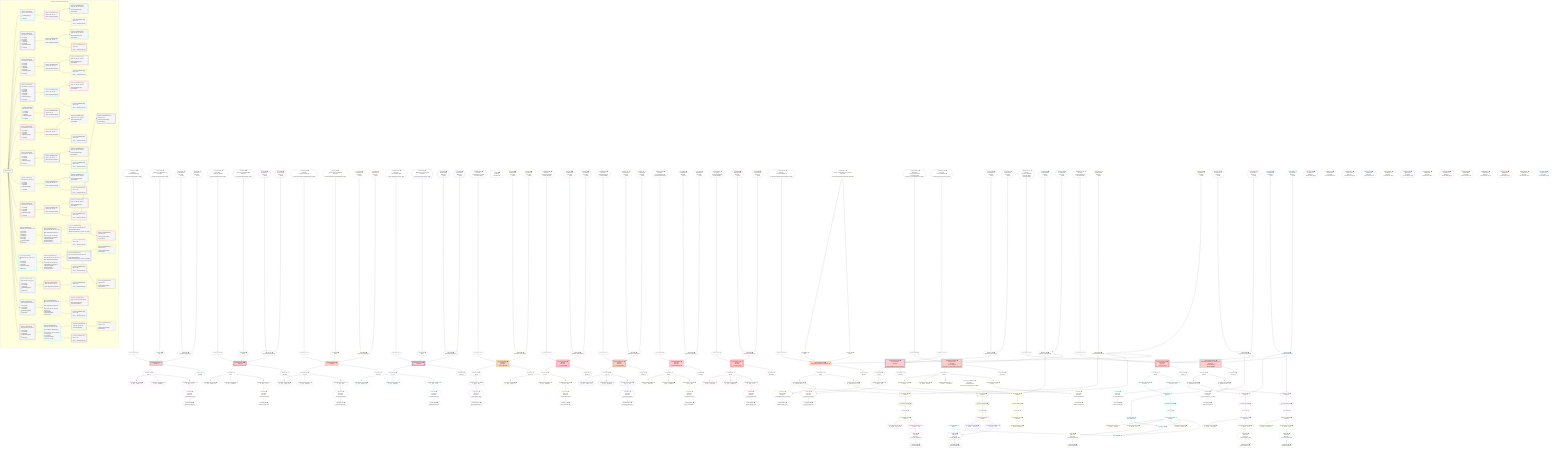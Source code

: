 %%{init: {'themeVariables': { 'fontSize': '12px'}}}%%
graph TD
    classDef path fill:#eee,stroke:#000,color:#000
    classDef plan fill:#fff,stroke-width:1px,color:#000
    classDef itemplan fill:#fff,stroke-width:2px,color:#000
    classDef unbatchedplan fill:#dff,stroke-width:1px,color:#000
    classDef sideeffectplan fill:#fcc,stroke-width:2px,color:#000
    classDef bucket fill:#f6f6f6,color:#000,stroke-width:2px,text-align:left

    subgraph "Buckets for mutations/v4/mutation-delete"
    Bucket0("Bucket 0 (root)"):::bucket
    Bucket1("Bucket 1 (mutationField)<br />Deps: 15, 11, 16, 152, 270, 4<br /><br />1: PgDeleteSingle[12]<br />2: <br />ᐳ: Object[17]"):::bucket
    Bucket2("Bucket 2 (mutationField)<br />Deps: 382, 28, 2, 152, 270, 4<br /><br />1: Access[25]<br />2: Access[26]<br />3: Object[27]<br />4: Lambda[22]<br />5: Access[23]<br />6: PgDeleteSingle[24]<br />7: <br />ᐳ: Object[29]"):::bucket
    Bucket3("Bucket 3 (mutationField)<br />Deps: 383, 39, 2, 152, 270, 4<br /><br />1: Access[36]<br />2: Access[37]<br />3: Object[38]<br />4: Lambda[33]<br />5: Access[34]<br />6: PgDeleteSingle[35]<br />7: <br />ᐳ: Object[40]"):::bucket
    Bucket4("Bucket 4 (mutationField)<br />Deps: 385, 51, 2, 152, 270, 4<br /><br />1: Access[48]<br />2: Access[49]<br />3: Object[50]<br />4: Lambda[45]<br />5: Access[46]<br />6: PgDeleteSingle[47]<br />7: <br />ᐳ: Object[52]"):::bucket
    Bucket5("Bucket 5 (mutationField)<br />Deps: 387, 60, 2, 169<br /><br />1: Access[57]<br />2: Access[58]<br />3: Object[59]<br />4: PgDeleteSingle[56]<br />5: <br />ᐳ: Object[61]"):::bucket
    Bucket6("Bucket 6 (mutationField)<br />Deps: 388, 68, 2, 152, 270, 4<br /><br />1: Access[65]<br />2: Access[66]<br />3: Object[67]<br />4: PgDeleteSingle[64]<br />5: <br />ᐳ: Object[69]"):::bucket
    Bucket7("Bucket 7 (mutationField)<br />Deps: 389, 76, 2, 152, 270, 4<br /><br />1: Access[73]<br />2: Access[74]<br />3: Object[75]<br />4: PgDeleteSingle[72]<br />5: <br />ᐳ: Object[77]"):::bucket
    Bucket8("Bucket 8 (mutationField)<br />Deps: 390, 84, 2, 152, 270, 4<br /><br />1: Access[81]<br />2: Access[82]<br />3: Object[83]<br />4: PgDeleteSingle[80]<br />5: <br />ᐳ: Object[85]"):::bucket
    Bucket9("Bucket 9 (mutationField)<br />Deps: 387, 91, 2, 152, 270, 4<br /><br />1: Access[88]<br />2: Access[89]<br />3: Object[90]<br />4: PgDeleteSingle[87]<br />5: <br />ᐳ: Object[92]"):::bucket
    Bucket10("Bucket 10 (mutationField)<br />Deps: 391, 103, 2, 190, 270, 4, 201<br /><br />1: Access[100]<br />2: Access[101]<br />3: Object[102]<br />4: Lambda[96]<br />5: Access[97]<br />6: Access[98]<br />7: PgDeleteSingle[99]<br />8: <br />ᐳ: Object[104]"):::bucket
    Bucket11("Bucket 11 (mutationField)<br />Deps: 392, 393, 112, 2, 190, 270, 4, 201<br /><br />1: Access[109]<br />2: Access[110]<br />3: Object[111]<br />4: PgDeleteSingle[108]<br />5: <br />ᐳ: Object[113]"):::bucket
    Bucket12("Bucket 12 (mutationField)<br />Deps: 394, 120, 2, 201, 270, 4<br /><br />1: Access[117]<br />2: Access[118]<br />3: Object[119]<br />4: PgDeleteSingle[116]<br />5: <br />ᐳ: Object[121]"):::bucket
    Bucket13("Bucket 13 (mutationField)<br />Deps: 395, 128, 2, 201, 270, 4<br /><br />1: Access[125]<br />2: Access[126]<br />3: Object[127]<br />4: PgDeleteSingle[124]<br />5: <br />ᐳ: Object[129]"):::bucket
    Bucket14("Bucket 14 (mutationField)<br />Deps: 396, 136, 2, 201, 270, 4<br /><br />1: Access[133]<br />2: Access[134]<br />3: Object[135]<br />4: PgDeleteSingle[132]<br />5: <br />ᐳ: Object[137]"):::bucket
    Bucket15("Bucket 15 (nullableBoundary)<br />Deps: 12, 152, 270, 17, 4<br /><br />ROOT Object{1}ᐸ{result}ᐳ[17]"):::bucket
    Bucket16("Bucket 16 (nullableBoundary)<br />Deps: 24, 152, 270, 29, 4<br /><br />ROOT Object{2}ᐸ{result}ᐳ[29]"):::bucket
    Bucket17("Bucket 17 (nullableBoundary)<br />Deps: 35, 152, 270, 40, 4<br /><br />ROOT Object{3}ᐸ{result}ᐳ[40]"):::bucket
    Bucket18("Bucket 18 (nullableBoundary)<br />Deps: 47, 152, 270, 52, 4<br /><br />ROOT Object{4}ᐸ{result}ᐳ[52]"):::bucket
    Bucket19("Bucket 19 (nullableBoundary)<br />Deps: 56, 169, 61<br /><br />ROOT Object{5}ᐸ{result}ᐳ[61]"):::bucket
    Bucket20("Bucket 20 (nullableBoundary)<br />Deps: 64, 152, 270, 69, 4<br /><br />ROOT Object{6}ᐸ{result}ᐳ[69]"):::bucket
    Bucket21("Bucket 21 (nullableBoundary)<br />Deps: 72, 152, 270, 77, 4<br /><br />ROOT Object{7}ᐸ{result}ᐳ[77]"):::bucket
    Bucket22("Bucket 22 (nullableBoundary)<br />Deps: 80, 152, 270, 85, 4<br /><br />ROOT Object{8}ᐸ{result}ᐳ[85]"):::bucket
    Bucket23("Bucket 23 (nullableBoundary)<br />Deps: 87, 152, 270, 92, 4<br /><br />ROOT Object{9}ᐸ{result}ᐳ[92]"):::bucket
    Bucket24("Bucket 24 (nullableBoundary)<br />Deps: 99, 190, 270, 102, 104, 4, 201<br /><br />ROOT Object{10}ᐸ{result}ᐳ[104]<br />1: <br />ᐳ: 192, 284, 191, 193, 194, 195<br />2: PgSelect[319], PgSelect[336]<br />3: PgSelectRows[324], PgSelectRows[339]<br />ᐳ: 323, 325, 338, 340"):::bucket
    Bucket25("Bucket 25 (nullableBoundary)<br />Deps: 108, 190, 270, 111, 113, 4, 201<br /><br />ROOT Object{11}ᐸ{result}ᐳ[113]<br />1: <br />ᐳ: 197, 285, 196, 198, 199, 200<br />2: PgSelect[327], PgSelect[342]<br />3: PgSelectRows[332], PgSelectRows[345]<br />ᐳ: 331, 333, 344, 346"):::bucket
    Bucket26("Bucket 26 (nullableBoundary)<br />Deps: 116, 201, 270, 121, 4<br /><br />ROOT Object{12}ᐸ{result}ᐳ[121]"):::bucket
    Bucket27("Bucket 27 (nullableBoundary)<br />Deps: 124, 201, 270, 127, 395, 129, 4<br /><br />ROOT Object{13}ᐸ{result}ᐳ[129]<br />1: <br />ᐳ: 207, 286, 356, 206, 208, 209, 309, 334, 347<br />2: PgSelect[348]<br />3: PgSelectRows[353]<br />ᐳ: 352, 354, 357"):::bucket
    Bucket28("Bucket 28 (nullableBoundary)<br />Deps: 132, 201, 135, 270, 137, 4<br /><br />ROOT Object{14}ᐸ{result}ᐳ[137]<br />1: <br />ᐳ: 211, 221, 287, 210, 212, 213, 215<br />2: PgSelect[216]<br />ᐳ: Access[226]<br />3: PgSelectRows[223]<br />ᐳ: 222, 224, 227, 225"):::bucket
    Bucket29("Bucket 29 (nullableBoundary)<br />Deps: 12, 156, 153, 299, 310<br /><br />ROOT PgDeleteSingle{1}ᐸpost(id)ᐳ[12]"):::bucket
    Bucket30("Bucket 30 (nullableBoundary)<br />Deps: 24, 160, 157, 300, 311<br /><br />ROOT PgDeleteSingle{2}ᐸpost(id)ᐳ[24]"):::bucket
    Bucket31("Bucket 31 (nullableBoundary)<br />Deps: 35, 164, 161, 301, 312<br /><br />ROOT PgDeleteSingle{3}ᐸpost(id)ᐳ[35]"):::bucket
    Bucket32("Bucket 32 (nullableBoundary)<br />Deps: 47, 168, 165, 302, 313<br /><br />ROOT PgDeleteSingle{4}ᐸpost(id)ᐳ[47]"):::bucket
    Bucket33("Bucket 33 (nullableBoundary)<br />Deps: 64, 177, 174, 303, 314<br /><br />ROOT PgDeleteSingle{6}ᐸpost(id)ᐳ[64]"):::bucket
    Bucket34("Bucket 34 (nullableBoundary)<br />Deps: 72, 181, 178, 304, 315<br /><br />ROOT PgDeleteSingle{7}ᐸpost(id)ᐳ[72]"):::bucket
    Bucket35("Bucket 35 (nullableBoundary)<br />Deps: 80, 185, 182, 305, 316<br /><br />ROOT PgDeleteSingle{8}ᐸpost(id)ᐳ[80]"):::bucket
    Bucket36("Bucket 36 (nullableBoundary)<br />Deps: 87, 189, 186, 306, 317<br /><br />ROOT PgDeleteSingle{9}ᐸpost(id)ᐳ[87]"):::bucket
    Bucket37("Bucket 37 (nullableBoundary)<br />Deps: 99, 325, 201, 340, 195, 191, 193<br /><br />ROOT PgDeleteSingle{10}ᐸcompound_key(person_id_1,person_id_2)ᐳ[99]"):::bucket
    Bucket38("Bucket 38 (nullableBoundary)<br />Deps: 108, 333, 201, 346, 200, 196, 198<br /><br />ROOT PgDeleteSingle{11}ᐸcompound_key(person_id_1,person_id_2)ᐳ[108]"):::bucket
    Bucket39("Bucket 39 (nullableBoundary)<br />Deps: 4, 271<br /><br />ROOT __ValueᐸrootValueᐳ[4]"):::bucket
    Bucket40("Bucket 40 (nullableBoundary)<br />Deps: 124, 209, 206, 309, 334, 357<br /><br />ROOT PgDeleteSingle{13}ᐸperson(email)ᐳ[124]"):::bucket
    Bucket41("Bucket 41 (nullableBoundary)<br />Deps: 225, 224, 201, 227<br /><br />ROOT Edge{28}[225]"):::bucket
    Bucket42("Bucket 42 (nullableBoundary)<br />Deps: 4, 276<br /><br />ROOT __ValueᐸrootValueᐳ[4]"):::bucket
    Bucket43("Bucket 43 (nullableBoundary)<br />Deps: 4, 277<br /><br />ROOT __ValueᐸrootValueᐳ[4]"):::bucket
    Bucket44("Bucket 44 (nullableBoundary)<br />Deps: 4, 278<br /><br />ROOT __ValueᐸrootValueᐳ[4]"):::bucket
    Bucket45("Bucket 45 (nullableBoundary)<br />Deps: 4, 279<br /><br />ROOT __ValueᐸrootValueᐳ[4]"):::bucket
    Bucket46("Bucket 46 (nullableBoundary)<br />Deps: 4, 280<br /><br />ROOT __ValueᐸrootValueᐳ[4]"):::bucket
    Bucket47("Bucket 47 (nullableBoundary)<br />Deps: 4, 281<br /><br />ROOT __ValueᐸrootValueᐳ[4]"):::bucket
    Bucket48("Bucket 48 (nullableBoundary)<br />Deps: 4, 282<br /><br />ROOT __ValueᐸrootValueᐳ[4]"):::bucket
    Bucket49("Bucket 49 (nullableBoundary)<br />Deps: 4, 283<br /><br />ROOT __ValueᐸrootValueᐳ[4]"):::bucket
    Bucket50("Bucket 50 (nullableBoundary)<br />Deps: 4, 284<br /><br />ROOT __ValueᐸrootValueᐳ[4]"):::bucket
    Bucket51("Bucket 51 (nullableBoundary)<br />Deps: 4, 285<br /><br />ROOT __ValueᐸrootValueᐳ[4]"):::bucket
    Bucket52("Bucket 52 (nullableBoundary)<br />Deps: 4, 286<br /><br />ROOT __ValueᐸrootValueᐳ[4]"):::bucket
    Bucket53("Bucket 53 (nullableBoundary)<br />Deps: 4, 287<br /><br />ROOT __ValueᐸrootValueᐳ[4]"):::bucket
    Bucket54("Bucket 54 (nullableBoundary)<br />Deps: 224, 201<br /><br />ROOT PgSelectSingle{28}ᐸpersonᐳ[224]"):::bucket
    Bucket55("Bucket 55 (nullableBoundary)<br />Deps: 325, 201<br /><br />ROOT PgSelectSingle{24}ᐸpersonᐳ[325]"):::bucket
    Bucket56("Bucket 56 (nullableBoundary)<br />Deps: 333, 201<br /><br />ROOT PgSelectSingle{25}ᐸpersonᐳ[333]"):::bucket
    Bucket57("Bucket 57 (nullableBoundary)<br />Deps: 340, 201<br /><br />ROOT PgSelectSingle{24}ᐸpersonᐳ[340]"):::bucket
    Bucket58("Bucket 58 (nullableBoundary)<br />Deps: 346, 201<br /><br />ROOT PgSelectSingle{25}ᐸpersonᐳ[346]"):::bucket
    end
    Bucket0 --> Bucket1 & Bucket2 & Bucket3 & Bucket4 & Bucket5 & Bucket6 & Bucket7 & Bucket8 & Bucket9 & Bucket10 & Bucket11 & Bucket12 & Bucket13 & Bucket14
    Bucket1 --> Bucket15
    Bucket2 --> Bucket16
    Bucket3 --> Bucket17
    Bucket4 --> Bucket18
    Bucket5 --> Bucket19
    Bucket6 --> Bucket20
    Bucket7 --> Bucket21
    Bucket8 --> Bucket22
    Bucket9 --> Bucket23
    Bucket10 --> Bucket24
    Bucket11 --> Bucket25
    Bucket12 --> Bucket26
    Bucket13 --> Bucket27
    Bucket14 --> Bucket28
    Bucket15 --> Bucket29 & Bucket42
    Bucket16 --> Bucket30 & Bucket43
    Bucket17 --> Bucket31 & Bucket44
    Bucket18 --> Bucket32 & Bucket45
    Bucket20 --> Bucket33 & Bucket46
    Bucket21 --> Bucket34 & Bucket47
    Bucket22 --> Bucket35 & Bucket48
    Bucket23 --> Bucket36 & Bucket49
    Bucket24 --> Bucket37 & Bucket50
    Bucket25 --> Bucket38 & Bucket51
    Bucket26 --> Bucket39
    Bucket27 --> Bucket40 & Bucket52
    Bucket28 --> Bucket41 & Bucket53
    Bucket37 --> Bucket55 & Bucket57
    Bucket38 --> Bucket56 & Bucket58
    Bucket41 --> Bucket54

    %% plan dependencies
    __InputObject105{{"__InputObject[105∈0] ➊<br />More deps:<br />- Constantᐸundefinedᐳ[7]<br />- Constantᐸ2ᐳ[392]<br />- Constantᐸ3ᐳ[393]"}}:::plan
    __InputObject6{{"__InputObject[6∈0] ➊<br />More deps:<br />- Constantᐸundefinedᐳ[7]<br />- Constantᐸ'WyJwb3N0cyIsMV0='ᐳ[380]"}}:::plan
    Object15{{"Object[15∈0] ➊<br />ᐸ{pgSettings,withPgClient}ᐳ"}}:::plan
    Access13{{"Access[13∈0] ➊<br />ᐸ2.pgSettingsᐳ<br />More deps:<br />- __Value[2]"}}:::plan
    Access14{{"Access[14∈0] ➊<br />ᐸ2.withPgClientᐳ<br />More deps:<br />- __Value[2]"}}:::plan
    Access13 & Access14 --> Object15
    __InputObject18{{"__InputObject[18∈0] ➊<br />More deps:<br />- Constantᐸ'hello'ᐳ[381]<br />- Constantᐸ'WyJwb3N0cyIsMl0='ᐳ[382]"}}:::plan
    __InputObject30{{"__InputObject[30∈0] ➊<br />More deps:<br />- Constantᐸundefinedᐳ[7]<br />- Constantᐸ'WyJwb3N0cyIsMjAwMDAwMF0='ᐳ[383]"}}:::plan
    __InputObject41{{"__InputObject[41∈0] ➊<br />More deps:<br />- Constantᐸ'world'ᐳ[384]<br />- Constantᐸ'WyJwb3N0cyIsM10='ᐳ[385]"}}:::plan
    __InputObject53{{"__InputObject[53∈0] ➊<br />More deps:<br />- Constantᐸ'throw error'ᐳ[386]<br />- Constantᐸ11ᐳ[387]"}}:::plan
    __InputObject62{{"__InputObject[62∈0] ➊<br />More deps:<br />- Constantᐸundefinedᐳ[7]<br />- Constantᐸ6ᐳ[388]"}}:::plan
    __InputObject70{{"__InputObject[70∈0] ➊<br />More deps:<br />- Constantᐸ'hello'ᐳ[381]<br />- Constantᐸ9ᐳ[389]"}}:::plan
    __InputObject78{{"__InputObject[78∈0] ➊<br />More deps:<br />- Constantᐸundefinedᐳ[7]<br />- Constantᐸ2000000ᐳ[390]"}}:::plan
    __InputObject86{{"__InputObject[86∈0] ➊<br />More deps:<br />- Constantᐸ'world'ᐳ[384]<br />- Constantᐸ11ᐳ[387]"}}:::plan
    __InputObject93{{"__InputObject[93∈0] ➊<br />More deps:<br />- Constantᐸundefinedᐳ[7]<br />- Constantᐸ'WyJjb21wb3VuZF9rZXlzIiw0LDNd'ᐳ[391]"}}:::plan
    __InputObject114{{"__InputObject[114∈0] ➊<br />More deps:<br />- Constantᐸundefinedᐳ[7]<br />- Constantᐸ'budd.deey@email.com'ᐳ[394]"}}:::plan
    __InputObject122{{"__InputObject[122∈0] ➊<br />More deps:<br />- Constantᐸundefinedᐳ[7]<br />- Constantᐸ'graphile-build.issue.27.exists@example.com'ᐳ[395]"}}:::plan
    __InputObject130{{"__InputObject[130∈0] ➊<br />More deps:<br />- Constantᐸundefinedᐳ[7]<br />- Constantᐸ1ᐳ[396]"}}:::plan
    Lambda10{{"Lambda[10∈0] ➊<br />ᐸdecode_Post_base64JSONᐳ<br />More deps:<br />- Constantᐸ'WyJwb3N0cyIsMV0='ᐳ[380]"}}:::plan
    Access11{{"Access[11∈0] ➊<br />ᐸ10.1ᐳ"}}:::plan
    Lambda10 --> Access11
    ApplyInput16{{"ApplyInput[16∈0] ➊"}}:::plan
    __InputObject6 --> ApplyInput16
    ApplyInput28{{"ApplyInput[28∈0] ➊"}}:::plan
    __InputObject18 --> ApplyInput28
    ApplyInput39{{"ApplyInput[39∈0] ➊"}}:::plan
    __InputObject30 --> ApplyInput39
    ApplyInput51{{"ApplyInput[51∈0] ➊"}}:::plan
    __InputObject41 --> ApplyInput51
    ApplyInput60{{"ApplyInput[60∈0] ➊"}}:::plan
    __InputObject53 --> ApplyInput60
    ApplyInput68{{"ApplyInput[68∈0] ➊"}}:::plan
    __InputObject62 --> ApplyInput68
    ApplyInput76{{"ApplyInput[76∈0] ➊"}}:::plan
    __InputObject70 --> ApplyInput76
    ApplyInput84{{"ApplyInput[84∈0] ➊"}}:::plan
    __InputObject78 --> ApplyInput84
    ApplyInput91{{"ApplyInput[91∈0] ➊"}}:::plan
    __InputObject86 --> ApplyInput91
    ApplyInput103{{"ApplyInput[103∈0] ➊"}}:::plan
    __InputObject93 --> ApplyInput103
    ApplyInput112{{"ApplyInput[112∈0] ➊"}}:::plan
    __InputObject105 --> ApplyInput112
    ApplyInput120{{"ApplyInput[120∈0] ➊"}}:::plan
    __InputObject114 --> ApplyInput120
    ApplyInput128{{"ApplyInput[128∈0] ➊"}}:::plan
    __InputObject122 --> ApplyInput128
    ApplyInput136{{"ApplyInput[136∈0] ➊"}}:::plan
    __InputObject130 --> ApplyInput136
    __Value2["__Value[2∈0] ➊<br />ᐸcontextᐳ<br />Dependents: 28"]:::plan
    PgDeleteSingle12[["PgDeleteSingle[12∈1] ➊<br />ᐸpost(id)ᐳ"]]:::sideeffectplan
    Object15 & Access11 & ApplyInput16 --> PgDeleteSingle12
    Object17{{"Object[17∈1] ➊<br />ᐸ{result}ᐳ"}}:::plan
    PgDeleteSingle12 --> Object17
    PgDeleteSingle24[["PgDeleteSingle[24∈2] ➊<br />ᐸpost(id)ᐳ"]]:::sideeffectplan
    Object27{{"Object[27∈2] ➊<br />ᐸ{pgSettings,withPgClient}ᐳ"}}:::plan
    Access23{{"Access[23∈2] ➊<br />ᐸ22.1ᐳ"}}:::plan
    Object27 & Access23 & ApplyInput28 --> PgDeleteSingle24
    Access25{{"Access[25∈2] ➊<br />ᐸ2.pgSettingsᐳ<br />More deps:<br />- __Value[2]"}}:::plan
    Access26{{"Access[26∈2] ➊<br />ᐸ2.withPgClientᐳ<br />More deps:<br />- __Value[2]"}}:::plan
    Access25 & Access26 --> Object27
    Lambda22{{"Lambda[22∈2] ➊<br />ᐸdecode_Post_base64JSONᐳ<br />More deps:<br />- Constantᐸ'WyJwb3N0cyIsMl0='ᐳ[382]"}}:::plan
    Lambda22 --> Access23
    Object29{{"Object[29∈2] ➊<br />ᐸ{result}ᐳ"}}:::plan
    PgDeleteSingle24 --> Object29
    PgDeleteSingle35[["PgDeleteSingle[35∈3] ➊<br />ᐸpost(id)ᐳ"]]:::sideeffectplan
    Object38{{"Object[38∈3] ➊<br />ᐸ{pgSettings,withPgClient}ᐳ"}}:::plan
    Access34{{"Access[34∈3] ➊<br />ᐸ33.1ᐳ"}}:::plan
    Object38 & Access34 & ApplyInput39 --> PgDeleteSingle35
    Access36{{"Access[36∈3] ➊<br />ᐸ2.pgSettingsᐳ<br />More deps:<br />- __Value[2]"}}:::plan
    Access37{{"Access[37∈3] ➊<br />ᐸ2.withPgClientᐳ<br />More deps:<br />- __Value[2]"}}:::plan
    Access36 & Access37 --> Object38
    Lambda33{{"Lambda[33∈3] ➊<br />ᐸdecode_Post_base64JSONᐳ<br />More deps:<br />- Constantᐸ'WyJwb3N0cyIsMjAwMDAwMF0='ᐳ[383]"}}:::plan
    Lambda33 --> Access34
    Object40{{"Object[40∈3] ➊<br />ᐸ{result}ᐳ"}}:::plan
    PgDeleteSingle35 --> Object40
    PgDeleteSingle47[["PgDeleteSingle[47∈4] ➊<br />ᐸpost(id)ᐳ"]]:::sideeffectplan
    Object50{{"Object[50∈4] ➊<br />ᐸ{pgSettings,withPgClient}ᐳ"}}:::plan
    Access46{{"Access[46∈4] ➊<br />ᐸ45.1ᐳ"}}:::plan
    Object50 & Access46 & ApplyInput51 --> PgDeleteSingle47
    Access48{{"Access[48∈4] ➊<br />ᐸ2.pgSettingsᐳ<br />More deps:<br />- __Value[2]"}}:::plan
    Access49{{"Access[49∈4] ➊<br />ᐸ2.withPgClientᐳ<br />More deps:<br />- __Value[2]"}}:::plan
    Access48 & Access49 --> Object50
    Lambda45{{"Lambda[45∈4] ➊<br />ᐸdecode_Post_base64JSONᐳ<br />More deps:<br />- Constantᐸ'WyJwb3N0cyIsM10='ᐳ[385]"}}:::plan
    Lambda45 --> Access46
    Object52{{"Object[52∈4] ➊<br />ᐸ{result}ᐳ"}}:::plan
    PgDeleteSingle47 --> Object52
    PgDeleteSingle56[["PgDeleteSingle[56∈5] ➊<br />ᐸtypes(id)ᐳ<br />More deps:<br />- Constantᐸ11ᐳ[387]"]]:::sideeffectplan
    Object59{{"Object[59∈5] ➊<br />ᐸ{pgSettings,withPgClient}ᐳ"}}:::plan
    Object59 & ApplyInput60 --> PgDeleteSingle56
    Access57{{"Access[57∈5] ➊<br />ᐸ2.pgSettingsᐳ<br />More deps:<br />- __Value[2]"}}:::plan
    Access58{{"Access[58∈5] ➊<br />ᐸ2.withPgClientᐳ<br />More deps:<br />- __Value[2]"}}:::plan
    Access57 & Access58 --> Object59
    Object61{{"Object[61∈5] ➊<br />ᐸ{result}ᐳ"}}:::plan
    PgDeleteSingle56 --> Object61
    PgDeleteSingle64[["PgDeleteSingle[64∈6] ➊<br />ᐸpost(id)ᐳ<br />More deps:<br />- Constantᐸ6ᐳ[388]"]]:::sideeffectplan
    Object67{{"Object[67∈6] ➊<br />ᐸ{pgSettings,withPgClient}ᐳ"}}:::plan
    Object67 & ApplyInput68 --> PgDeleteSingle64
    Access65{{"Access[65∈6] ➊<br />ᐸ2.pgSettingsᐳ<br />More deps:<br />- __Value[2]"}}:::plan
    Access66{{"Access[66∈6] ➊<br />ᐸ2.withPgClientᐳ<br />More deps:<br />- __Value[2]"}}:::plan
    Access65 & Access66 --> Object67
    Object69{{"Object[69∈6] ➊<br />ᐸ{result}ᐳ"}}:::plan
    PgDeleteSingle64 --> Object69
    PgDeleteSingle72[["PgDeleteSingle[72∈7] ➊<br />ᐸpost(id)ᐳ<br />More deps:<br />- Constantᐸ9ᐳ[389]"]]:::sideeffectplan
    Object75{{"Object[75∈7] ➊<br />ᐸ{pgSettings,withPgClient}ᐳ"}}:::plan
    Object75 & ApplyInput76 --> PgDeleteSingle72
    Access73{{"Access[73∈7] ➊<br />ᐸ2.pgSettingsᐳ<br />More deps:<br />- __Value[2]"}}:::plan
    Access74{{"Access[74∈7] ➊<br />ᐸ2.withPgClientᐳ<br />More deps:<br />- __Value[2]"}}:::plan
    Access73 & Access74 --> Object75
    Object77{{"Object[77∈7] ➊<br />ᐸ{result}ᐳ"}}:::plan
    PgDeleteSingle72 --> Object77
    PgDeleteSingle80[["PgDeleteSingle[80∈8] ➊<br />ᐸpost(id)ᐳ<br />More deps:<br />- Constantᐸ2000000ᐳ[390]"]]:::sideeffectplan
    Object83{{"Object[83∈8] ➊<br />ᐸ{pgSettings,withPgClient}ᐳ"}}:::plan
    Object83 & ApplyInput84 --> PgDeleteSingle80
    Access81{{"Access[81∈8] ➊<br />ᐸ2.pgSettingsᐳ<br />More deps:<br />- __Value[2]"}}:::plan
    Access82{{"Access[82∈8] ➊<br />ᐸ2.withPgClientᐳ<br />More deps:<br />- __Value[2]"}}:::plan
    Access81 & Access82 --> Object83
    Object85{{"Object[85∈8] ➊<br />ᐸ{result}ᐳ"}}:::plan
    PgDeleteSingle80 --> Object85
    PgDeleteSingle87[["PgDeleteSingle[87∈9] ➊<br />ᐸpost(id)ᐳ<br />More deps:<br />- Constantᐸ11ᐳ[387]"]]:::sideeffectplan
    Object90{{"Object[90∈9] ➊<br />ᐸ{pgSettings,withPgClient}ᐳ"}}:::plan
    Object90 & ApplyInput91 --> PgDeleteSingle87
    Access88{{"Access[88∈9] ➊<br />ᐸ2.pgSettingsᐳ<br />More deps:<br />- __Value[2]"}}:::plan
    Access89{{"Access[89∈9] ➊<br />ᐸ2.withPgClientᐳ<br />More deps:<br />- __Value[2]"}}:::plan
    Access88 & Access89 --> Object90
    Object92{{"Object[92∈9] ➊<br />ᐸ{result}ᐳ"}}:::plan
    PgDeleteSingle87 --> Object92
    PgDeleteSingle99[["PgDeleteSingle[99∈10] ➊<br />ᐸcompound_key(person_id_1,person_id_2)ᐳ"]]:::sideeffectplan
    Object102{{"Object[102∈10] ➊<br />ᐸ{pgSettings,withPgClient}ᐳ"}}:::plan
    Access97{{"Access[97∈10] ➊<br />ᐸ96.1ᐳ"}}:::plan
    Access98{{"Access[98∈10] ➊<br />ᐸ96.2ᐳ"}}:::plan
    Object102 & Access97 & Access98 & ApplyInput103 --> PgDeleteSingle99
    Access100{{"Access[100∈10] ➊<br />ᐸ2.pgSettingsᐳ<br />More deps:<br />- __Value[2]"}}:::plan
    Access101{{"Access[101∈10] ➊<br />ᐸ2.withPgClientᐳ<br />More deps:<br />- __Value[2]"}}:::plan
    Access100 & Access101 --> Object102
    Lambda96{{"Lambda[96∈10] ➊<br />ᐸdecode_CompoundKey_base64JSONᐳ<br />More deps:<br />- Constantᐸ'WyJjb21wb3VuZF9rZXlzIiw0LDNd'ᐳ[391]"}}:::plan
    Lambda96 --> Access97
    Lambda96 --> Access98
    Object104{{"Object[104∈10] ➊<br />ᐸ{result}ᐳ"}}:::plan
    PgDeleteSingle99 --> Object104
    PgDeleteSingle108[["PgDeleteSingle[108∈11] ➊<br />ᐸcompound_key(person_id_1,person_id_2)ᐳ<br />More deps:<br />- Constantᐸ2ᐳ[392]<br />- Constantᐸ3ᐳ[393]"]]:::sideeffectplan
    Object111{{"Object[111∈11] ➊<br />ᐸ{pgSettings,withPgClient}ᐳ"}}:::plan
    Object111 & ApplyInput112 --> PgDeleteSingle108
    Access109{{"Access[109∈11] ➊<br />ᐸ2.pgSettingsᐳ<br />More deps:<br />- __Value[2]"}}:::plan
    Access110{{"Access[110∈11] ➊<br />ᐸ2.withPgClientᐳ<br />More deps:<br />- __Value[2]"}}:::plan
    Access109 & Access110 --> Object111
    Object113{{"Object[113∈11] ➊<br />ᐸ{result}ᐳ"}}:::plan
    PgDeleteSingle108 --> Object113
    PgDeleteSingle116[["PgDeleteSingle[116∈12] ➊<br />ᐸperson(email)ᐳ<br />More deps:<br />- Constantᐸ'budd.deey@email.com'ᐳ[394]"]]:::sideeffectplan
    Object119{{"Object[119∈12] ➊<br />ᐸ{pgSettings,withPgClient}ᐳ"}}:::plan
    Object119 & ApplyInput120 --> PgDeleteSingle116
    Access117{{"Access[117∈12] ➊<br />ᐸ2.pgSettingsᐳ<br />More deps:<br />- __Value[2]"}}:::plan
    Access118{{"Access[118∈12] ➊<br />ᐸ2.withPgClientᐳ<br />More deps:<br />- __Value[2]"}}:::plan
    Access117 & Access118 --> Object119
    Object121{{"Object[121∈12] ➊<br />ᐸ{result}ᐳ"}}:::plan
    PgDeleteSingle116 --> Object121
    PgDeleteSingle124[["PgDeleteSingle[124∈13] ➊<br />ᐸperson(email)ᐳ<br />More deps:<br />- Constantᐸ'graphile-build.issue.27.exists@example.com'ᐳ[395]"]]:::sideeffectplan
    Object127{{"Object[127∈13] ➊<br />ᐸ{pgSettings,withPgClient}ᐳ"}}:::plan
    Object127 & ApplyInput128 --> PgDeleteSingle124
    Access125{{"Access[125∈13] ➊<br />ᐸ2.pgSettingsᐳ<br />More deps:<br />- __Value[2]"}}:::plan
    Access126{{"Access[126∈13] ➊<br />ᐸ2.withPgClientᐳ<br />More deps:<br />- __Value[2]"}}:::plan
    Access125 & Access126 --> Object127
    Object129{{"Object[129∈13] ➊<br />ᐸ{result}ᐳ"}}:::plan
    PgDeleteSingle124 --> Object129
    PgDeleteSingle132[["PgDeleteSingle[132∈14] ➊<br />ᐸperson(id)ᐳ<br />More deps:<br />- Constantᐸ1ᐳ[396]"]]:::sideeffectplan
    Object135{{"Object[135∈14] ➊<br />ᐸ{pgSettings,withPgClient}ᐳ"}}:::plan
    Object135 & ApplyInput136 --> PgDeleteSingle132
    Access133{{"Access[133∈14] ➊<br />ᐸ2.pgSettingsᐳ<br />More deps:<br />- __Value[2]"}}:::plan
    Access134{{"Access[134∈14] ➊<br />ᐸ2.withPgClientᐳ<br />More deps:<br />- __Value[2]"}}:::plan
    Access133 & Access134 --> Object135
    Object137{{"Object[137∈14] ➊<br />ᐸ{result}ᐳ"}}:::plan
    PgDeleteSingle132 --> Object137
    List155{{"List[155∈15] ➊<br />ᐸ152,153ᐳ<br />More deps:<br />- Constantᐸ'posts'ᐳ[152]"}}:::plan
    PgClassExpression153{{"PgClassExpression[153∈15] ➊<br />ᐸ__post__.”id”ᐳ"}}:::plan
    PgClassExpression153 --> List155
    Access154{{"Access[154∈15] ➊<br />ᐸ12.tᐳ"}}:::plan
    Access154 --> PgClassExpression153
    PgDeleteSingle12 --> Access154
    Lambda156{{"Lambda[156∈15] ➊<br />ᐸbase64JSONEncodeᐳ"}}:::plan
    List155 --> Lambda156
    Lambda276{{"Lambda[276∈15] ➊<br />ᐸrawEncodeᐳ<br />More deps:<br />- Constantᐸ'query'ᐳ[270]"}}:::plan
    PgClassExpression299{{"PgClassExpression[299∈15] ➊<br />ᐸ__post__.”headline”ᐳ"}}:::plan
    Access154 --> PgClassExpression299
    PgClassExpression310{{"PgClassExpression[310∈15] ➊<br />ᐸ__post__.”author_id”ᐳ"}}:::plan
    Access154 --> PgClassExpression310
    List159{{"List[159∈16] ➊<br />ᐸ152,157ᐳ<br />More deps:<br />- Constantᐸ'posts'ᐳ[152]"}}:::plan
    PgClassExpression157{{"PgClassExpression[157∈16] ➊<br />ᐸ__post__.”id”ᐳ"}}:::plan
    PgClassExpression157 --> List159
    Access158{{"Access[158∈16] ➊<br />ᐸ24.tᐳ"}}:::plan
    Access158 --> PgClassExpression157
    PgDeleteSingle24 --> Access158
    Lambda160{{"Lambda[160∈16] ➊<br />ᐸbase64JSONEncodeᐳ"}}:::plan
    List159 --> Lambda160
    Lambda277{{"Lambda[277∈16] ➊<br />ᐸrawEncodeᐳ<br />More deps:<br />- Constantᐸ'query'ᐳ[270]"}}:::plan
    PgClassExpression300{{"PgClassExpression[300∈16] ➊<br />ᐸ__post__.”headline”ᐳ"}}:::plan
    Access158 --> PgClassExpression300
    PgClassExpression311{{"PgClassExpression[311∈16] ➊<br />ᐸ__post__.”author_id”ᐳ"}}:::plan
    Access158 --> PgClassExpression311
    List163{{"List[163∈17] ➊<br />ᐸ152,161ᐳ<br />More deps:<br />- Constantᐸ'posts'ᐳ[152]"}}:::plan
    PgClassExpression161{{"PgClassExpression[161∈17] ➊<br />ᐸ__post__.”id”ᐳ"}}:::plan
    PgClassExpression161 --> List163
    Access162{{"Access[162∈17] ➊<br />ᐸ35.tᐳ"}}:::plan
    Access162 --> PgClassExpression161
    PgDeleteSingle35 --> Access162
    Lambda164{{"Lambda[164∈17] ➊<br />ᐸbase64JSONEncodeᐳ"}}:::plan
    List163 --> Lambda164
    Lambda278{{"Lambda[278∈17] ➊<br />ᐸrawEncodeᐳ<br />More deps:<br />- Constantᐸ'query'ᐳ[270]"}}:::plan
    PgClassExpression301{{"PgClassExpression[301∈17] ➊<br />ᐸ__post__.”headline”ᐳ"}}:::plan
    Access162 --> PgClassExpression301
    PgClassExpression312{{"PgClassExpression[312∈17] ➊<br />ᐸ__post__.”author_id”ᐳ"}}:::plan
    Access162 --> PgClassExpression312
    List167{{"List[167∈18] ➊<br />ᐸ152,165ᐳ<br />More deps:<br />- Constantᐸ'posts'ᐳ[152]"}}:::plan
    PgClassExpression165{{"PgClassExpression[165∈18] ➊<br />ᐸ__post__.”id”ᐳ"}}:::plan
    PgClassExpression165 --> List167
    Access166{{"Access[166∈18] ➊<br />ᐸ47.tᐳ"}}:::plan
    Access166 --> PgClassExpression165
    PgDeleteSingle47 --> Access166
    Lambda168{{"Lambda[168∈18] ➊<br />ᐸbase64JSONEncodeᐳ"}}:::plan
    List167 --> Lambda168
    Lambda279{{"Lambda[279∈18] ➊<br />ᐸrawEncodeᐳ<br />More deps:<br />- Constantᐸ'query'ᐳ[270]"}}:::plan
    PgClassExpression302{{"PgClassExpression[302∈18] ➊<br />ᐸ__post__.”headline”ᐳ"}}:::plan
    Access166 --> PgClassExpression302
    PgClassExpression313{{"PgClassExpression[313∈18] ➊<br />ᐸ__post__.”author_id”ᐳ"}}:::plan
    Access166 --> PgClassExpression313
    List172{{"List[172∈19] ➊<br />ᐸ169,170ᐳ<br />More deps:<br />- Constantᐸ'types'ᐳ[169]"}}:::plan
    PgClassExpression170{{"PgClassExpression[170∈19] ➊<br />ᐸ__types__.”id”ᐳ"}}:::plan
    PgClassExpression170 --> List172
    Access171{{"Access[171∈19] ➊<br />ᐸ56.tᐳ"}}:::plan
    Access171 --> PgClassExpression170
    PgDeleteSingle56 --> Access171
    Lambda173{{"Lambda[173∈19] ➊<br />ᐸbase64JSONEncodeᐳ"}}:::plan
    List172 --> Lambda173
    List176{{"List[176∈20] ➊<br />ᐸ152,174ᐳ<br />More deps:<br />- Constantᐸ'posts'ᐳ[152]"}}:::plan
    PgClassExpression174{{"PgClassExpression[174∈20] ➊<br />ᐸ__post__.”id”ᐳ"}}:::plan
    PgClassExpression174 --> List176
    Access175{{"Access[175∈20] ➊<br />ᐸ64.tᐳ"}}:::plan
    Access175 --> PgClassExpression174
    PgDeleteSingle64 --> Access175
    Lambda177{{"Lambda[177∈20] ➊<br />ᐸbase64JSONEncodeᐳ"}}:::plan
    List176 --> Lambda177
    Lambda280{{"Lambda[280∈20] ➊<br />ᐸrawEncodeᐳ<br />More deps:<br />- Constantᐸ'query'ᐳ[270]"}}:::plan
    PgClassExpression303{{"PgClassExpression[303∈20] ➊<br />ᐸ__post__.”headline”ᐳ"}}:::plan
    Access175 --> PgClassExpression303
    PgClassExpression314{{"PgClassExpression[314∈20] ➊<br />ᐸ__post__.”author_id”ᐳ"}}:::plan
    Access175 --> PgClassExpression314
    List180{{"List[180∈21] ➊<br />ᐸ152,178ᐳ<br />More deps:<br />- Constantᐸ'posts'ᐳ[152]"}}:::plan
    PgClassExpression178{{"PgClassExpression[178∈21] ➊<br />ᐸ__post__.”id”ᐳ"}}:::plan
    PgClassExpression178 --> List180
    Access179{{"Access[179∈21] ➊<br />ᐸ72.tᐳ"}}:::plan
    Access179 --> PgClassExpression178
    PgDeleteSingle72 --> Access179
    Lambda181{{"Lambda[181∈21] ➊<br />ᐸbase64JSONEncodeᐳ"}}:::plan
    List180 --> Lambda181
    Lambda281{{"Lambda[281∈21] ➊<br />ᐸrawEncodeᐳ<br />More deps:<br />- Constantᐸ'query'ᐳ[270]"}}:::plan
    PgClassExpression304{{"PgClassExpression[304∈21] ➊<br />ᐸ__post__.”headline”ᐳ"}}:::plan
    Access179 --> PgClassExpression304
    PgClassExpression315{{"PgClassExpression[315∈21] ➊<br />ᐸ__post__.”author_id”ᐳ"}}:::plan
    Access179 --> PgClassExpression315
    List184{{"List[184∈22] ➊<br />ᐸ152,182ᐳ<br />More deps:<br />- Constantᐸ'posts'ᐳ[152]"}}:::plan
    PgClassExpression182{{"PgClassExpression[182∈22] ➊<br />ᐸ__post__.”id”ᐳ"}}:::plan
    PgClassExpression182 --> List184
    Access183{{"Access[183∈22] ➊<br />ᐸ80.tᐳ"}}:::plan
    Access183 --> PgClassExpression182
    PgDeleteSingle80 --> Access183
    Lambda185{{"Lambda[185∈22] ➊<br />ᐸbase64JSONEncodeᐳ"}}:::plan
    List184 --> Lambda185
    Lambda282{{"Lambda[282∈22] ➊<br />ᐸrawEncodeᐳ<br />More deps:<br />- Constantᐸ'query'ᐳ[270]"}}:::plan
    PgClassExpression305{{"PgClassExpression[305∈22] ➊<br />ᐸ__post__.”headline”ᐳ"}}:::plan
    Access183 --> PgClassExpression305
    PgClassExpression316{{"PgClassExpression[316∈22] ➊<br />ᐸ__post__.”author_id”ᐳ"}}:::plan
    Access183 --> PgClassExpression316
    List188{{"List[188∈23] ➊<br />ᐸ152,186ᐳ<br />More deps:<br />- Constantᐸ'posts'ᐳ[152]"}}:::plan
    PgClassExpression186{{"PgClassExpression[186∈23] ➊<br />ᐸ__post__.”id”ᐳ"}}:::plan
    PgClassExpression186 --> List188
    Access187{{"Access[187∈23] ➊<br />ᐸ87.tᐳ"}}:::plan
    Access187 --> PgClassExpression186
    PgDeleteSingle87 --> Access187
    Lambda189{{"Lambda[189∈23] ➊<br />ᐸbase64JSONEncodeᐳ"}}:::plan
    List188 --> Lambda189
    Lambda283{{"Lambda[283∈23] ➊<br />ᐸrawEncodeᐳ<br />More deps:<br />- Constantᐸ'query'ᐳ[270]"}}:::plan
    PgClassExpression306{{"PgClassExpression[306∈23] ➊<br />ᐸ__post__.”headline”ᐳ"}}:::plan
    Access187 --> PgClassExpression306
    PgClassExpression317{{"PgClassExpression[317∈23] ➊<br />ᐸ__post__.”author_id”ᐳ"}}:::plan
    Access187 --> PgClassExpression317
    List194{{"List[194∈24] ➊<br />ᐸ190,191,193ᐳ<br />More deps:<br />- Constantᐸ'compound_keys'ᐳ[190]"}}:::plan
    PgClassExpression191{{"PgClassExpression[191∈24] ➊<br />ᐸ__compound...rson_id_1”ᐳ"}}:::plan
    PgClassExpression193{{"PgClassExpression[193∈24] ➊<br />ᐸ__compound...rson_id_2”ᐳ"}}:::plan
    PgClassExpression191 & PgClassExpression193 --> List194
    PgSelect319[["PgSelect[319∈24] ➊<br />ᐸpersonᐳ"]]:::plan
    Object102 & PgClassExpression191 --> PgSelect319
    PgSelect336[["PgSelect[336∈24] ➊<br />ᐸpersonᐳ"]]:::plan
    Object102 & PgClassExpression193 --> PgSelect336
    Access192{{"Access[192∈24] ➊<br />ᐸ99.tᐳ"}}:::plan
    Access192 --> PgClassExpression191
    PgDeleteSingle99 --> Access192
    Access192 --> PgClassExpression193
    Lambda195{{"Lambda[195∈24] ➊<br />ᐸbase64JSONEncodeᐳ"}}:::plan
    List194 --> Lambda195
    Lambda284{{"Lambda[284∈24] ➊<br />ᐸrawEncodeᐳ<br />More deps:<br />- Constantᐸ'query'ᐳ[270]"}}:::plan
    First323{{"First[323∈24] ➊"}}:::plan
    PgSelectRows324[["PgSelectRows[324∈24] ➊"]]:::plan
    PgSelectRows324 --> First323
    PgSelect319 --> PgSelectRows324
    PgSelectSingle325{{"PgSelectSingle[325∈24] ➊<br />ᐸpersonᐳ"}}:::plan
    First323 --> PgSelectSingle325
    First338{{"First[338∈24] ➊"}}:::plan
    PgSelectRows339[["PgSelectRows[339∈24] ➊"]]:::plan
    PgSelectRows339 --> First338
    PgSelect336 --> PgSelectRows339
    PgSelectSingle340{{"PgSelectSingle[340∈24] ➊<br />ᐸpersonᐳ"}}:::plan
    First338 --> PgSelectSingle340
    List199{{"List[199∈25] ➊<br />ᐸ190,196,198ᐳ<br />More deps:<br />- Constantᐸ'compound_keys'ᐳ[190]"}}:::plan
    PgClassExpression196{{"PgClassExpression[196∈25] ➊<br />ᐸ__compound...rson_id_1”ᐳ"}}:::plan
    PgClassExpression198{{"PgClassExpression[198∈25] ➊<br />ᐸ__compound...rson_id_2”ᐳ"}}:::plan
    PgClassExpression196 & PgClassExpression198 --> List199
    PgSelect327[["PgSelect[327∈25] ➊<br />ᐸpersonᐳ"]]:::plan
    Object111 & PgClassExpression196 --> PgSelect327
    PgSelect342[["PgSelect[342∈25] ➊<br />ᐸpersonᐳ"]]:::plan
    Object111 & PgClassExpression198 --> PgSelect342
    Access197{{"Access[197∈25] ➊<br />ᐸ108.tᐳ"}}:::plan
    Access197 --> PgClassExpression196
    PgDeleteSingle108 --> Access197
    Access197 --> PgClassExpression198
    Lambda200{{"Lambda[200∈25] ➊<br />ᐸbase64JSONEncodeᐳ"}}:::plan
    List199 --> Lambda200
    Lambda285{{"Lambda[285∈25] ➊<br />ᐸrawEncodeᐳ<br />More deps:<br />- Constantᐸ'query'ᐳ[270]"}}:::plan
    First331{{"First[331∈25] ➊"}}:::plan
    PgSelectRows332[["PgSelectRows[332∈25] ➊"]]:::plan
    PgSelectRows332 --> First331
    PgSelect327 --> PgSelectRows332
    PgSelectSingle333{{"PgSelectSingle[333∈25] ➊<br />ᐸpersonᐳ"}}:::plan
    First331 --> PgSelectSingle333
    First344{{"First[344∈25] ➊"}}:::plan
    PgSelectRows345[["PgSelectRows[345∈25] ➊"]]:::plan
    PgSelectRows345 --> First344
    PgSelect342 --> PgSelectRows345
    PgSelectSingle346{{"PgSelectSingle[346∈25] ➊<br />ᐸpersonᐳ"}}:::plan
    First344 --> PgSelectSingle346
    List204{{"List[204∈26] ➊<br />ᐸ201,202ᐳ<br />More deps:<br />- Constantᐸ'people'ᐳ[201]"}}:::plan
    PgClassExpression202{{"PgClassExpression[202∈26] ➊<br />ᐸ__person__.”id”ᐳ"}}:::plan
    PgClassExpression202 --> List204
    Access203{{"Access[203∈26] ➊<br />ᐸ116.tᐳ"}}:::plan
    Access203 --> PgClassExpression202
    PgDeleteSingle116 --> Access203
    Lambda205{{"Lambda[205∈26] ➊<br />ᐸbase64JSONEncodeᐳ"}}:::plan
    List204 --> Lambda205
    Lambda271{{"Lambda[271∈26] ➊<br />ᐸrawEncodeᐳ<br />More deps:<br />- Constantᐸ'query'ᐳ[270]"}}:::plan
    PgSelect348[["PgSelect[348∈27] ➊<br />ᐸpersonᐳ"]]:::plan
    PgClassExpression347{{"PgClassExpression[347∈27] ➊<br />ᐸ__person__ᐳ"}}:::plan
    PgFromExpression356{{"PgFromExpression[356∈27] ➊<br />More deps:<br />- Constantᐸ'graphile-build.issue.27.exists@example.com'ᐳ[395]"}}:::plan
    Object127 & PgClassExpression347 & PgFromExpression356 --> PgSelect348
    List208{{"List[208∈27] ➊<br />ᐸ201,206ᐳ<br />More deps:<br />- Constantᐸ'people'ᐳ[201]"}}:::plan
    PgClassExpression206{{"PgClassExpression[206∈27] ➊<br />ᐸ__person__.”id”ᐳ"}}:::plan
    PgClassExpression206 --> List208
    Access207{{"Access[207∈27] ➊<br />ᐸ124.tᐳ"}}:::plan
    Access207 --> PgClassExpression206
    PgDeleteSingle124 --> Access207
    Lambda209{{"Lambda[209∈27] ➊<br />ᐸbase64JSONEncodeᐳ"}}:::plan
    List208 --> Lambda209
    Lambda286{{"Lambda[286∈27] ➊<br />ᐸrawEncodeᐳ<br />More deps:<br />- Constantᐸ'query'ᐳ[270]"}}:::plan
    PgClassExpression309{{"PgClassExpression[309∈27] ➊<br />ᐸ__person__...full_name”ᐳ"}}:::plan
    Access207 --> PgClassExpression309
    PgClassExpression334{{"PgClassExpression[334∈27] ➊<br />ᐸ__person__.”email”ᐳ"}}:::plan
    Access207 --> PgClassExpression334
    Access207 --> PgClassExpression347
    First352{{"First[352∈27] ➊"}}:::plan
    PgSelectRows353[["PgSelectRows[353∈27] ➊"]]:::plan
    PgSelectRows353 --> First352
    PgSelect348 --> PgSelectRows353
    PgSelectSingle354{{"PgSelectSingle[354∈27] ➊<br />ᐸpersonᐳ"}}:::plan
    First352 --> PgSelectSingle354
    PgClassExpression357{{"PgClassExpression[357∈27] ➊<br />ᐸ(1/0) /* E...ferred! */ᐳ"}}:::plan
    PgSelectSingle354 --> PgClassExpression357
    Edge225{{"Edge[225∈28] ➊"}}:::plan
    PgSelectSingle224{{"PgSelectSingle[224∈28] ➊<br />ᐸpersonᐳ"}}:::plan
    PgCursor227{{"PgCursor[227∈28] ➊"}}:::plan
    Connection221{{"Connection[221∈28] ➊<br />ᐸ216ᐳ"}}:::plan
    PgSelectSingle224 & PgCursor227 & Connection221 --> Edge225
    List212{{"List[212∈28] ➊<br />ᐸ201,210ᐳ<br />More deps:<br />- Constantᐸ'people'ᐳ[201]"}}:::plan
    PgClassExpression210{{"PgClassExpression[210∈28] ➊<br />ᐸ__person__.”id”ᐳ"}}:::plan
    PgClassExpression210 --> List212
    PgSelect216[["PgSelect[216∈28] ➊<br />ᐸpersonᐳ"]]:::plan
    PgClassExpression215{{"PgClassExpression[215∈28] ➊<br />ᐸ__person__ᐳ"}}:::plan
    Object135 & PgClassExpression215 --> PgSelect216
    Access226{{"Access[226∈28] ➊<br />ᐸ216.cursorDetailsᐳ"}}:::plan
    PgSelectSingle224 & Access226 --> PgCursor227
    Access211{{"Access[211∈28] ➊<br />ᐸ132.tᐳ"}}:::plan
    Access211 --> PgClassExpression210
    PgDeleteSingle132 --> Access211
    Lambda213{{"Lambda[213∈28] ➊<br />ᐸbase64JSONEncodeᐳ"}}:::plan
    List212 --> Lambda213
    Access211 --> PgClassExpression215
    First222{{"First[222∈28] ➊"}}:::plan
    PgSelectRows223[["PgSelectRows[223∈28] ➊"]]:::plan
    PgSelectRows223 --> First222
    PgSelect216 --> PgSelectRows223
    First222 --> PgSelectSingle224
    PgSelect216 --> Access226
    Lambda287{{"Lambda[287∈28] ➊<br />ᐸrawEncodeᐳ<br />More deps:<br />- Constantᐸ'query'ᐳ[270]"}}:::plan
    List377{{"List[377∈54] ➊<br />ᐸ201,372ᐳ<br />More deps:<br />- Constantᐸ'people'ᐳ[201]"}}:::plan
    PgClassExpression372{{"PgClassExpression[372∈54] ➊<br />ᐸ__person__.”id”ᐳ"}}:::plan
    PgClassExpression372 --> List377
    PgClassExpression359{{"PgClassExpression[359∈54] ➊<br />ᐸ”c”.”perso..._person__)ᐳ"}}:::plan
    PgSelectSingle224 --> PgClassExpression359
    PgSelectSingle224 --> PgClassExpression372
    Lambda378{{"Lambda[378∈54] ➊<br />ᐸbase64JSONEncodeᐳ"}}:::plan
    List377 --> Lambda378
    PgClassExpression379{{"PgClassExpression[379∈54] ➊<br />ᐸ__person__.”email”ᐳ"}}:::plan
    PgSelectSingle224 --> PgClassExpression379
    List361{{"List[361∈55] ➊<br />ᐸ201,360ᐳ<br />More deps:<br />- Constantᐸ'people'ᐳ[201]"}}:::plan
    PgClassExpression360{{"PgClassExpression[360∈55] ➊<br />ᐸ__person__.”id”ᐳ"}}:::plan
    PgClassExpression360 --> List361
    PgSelectSingle325 --> PgClassExpression360
    Lambda362{{"Lambda[362∈55] ➊<br />ᐸbase64JSONEncodeᐳ"}}:::plan
    List361 --> Lambda362
    PgClassExpression373{{"PgClassExpression[373∈55] ➊<br />ᐸ__person__...full_name”ᐳ"}}:::plan
    PgSelectSingle325 --> PgClassExpression373
    List364{{"List[364∈56] ➊<br />ᐸ201,363ᐳ<br />More deps:<br />- Constantᐸ'people'ᐳ[201]"}}:::plan
    PgClassExpression363{{"PgClassExpression[363∈56] ➊<br />ᐸ__person__.”id”ᐳ"}}:::plan
    PgClassExpression363 --> List364
    PgSelectSingle333 --> PgClassExpression363
    Lambda365{{"Lambda[365∈56] ➊<br />ᐸbase64JSONEncodeᐳ"}}:::plan
    List364 --> Lambda365
    PgClassExpression374{{"PgClassExpression[374∈56] ➊<br />ᐸ__person__...full_name”ᐳ"}}:::plan
    PgSelectSingle333 --> PgClassExpression374
    List367{{"List[367∈57] ➊<br />ᐸ201,366ᐳ<br />More deps:<br />- Constantᐸ'people'ᐳ[201]"}}:::plan
    PgClassExpression366{{"PgClassExpression[366∈57] ➊<br />ᐸ__person__.”id”ᐳ"}}:::plan
    PgClassExpression366 --> List367
    PgSelectSingle340 --> PgClassExpression366
    Lambda368{{"Lambda[368∈57] ➊<br />ᐸbase64JSONEncodeᐳ"}}:::plan
    List367 --> Lambda368
    PgClassExpression375{{"PgClassExpression[375∈57] ➊<br />ᐸ__person__...full_name”ᐳ"}}:::plan
    PgSelectSingle340 --> PgClassExpression375
    List370{{"List[370∈58] ➊<br />ᐸ201,369ᐳ<br />More deps:<br />- Constantᐸ'people'ᐳ[201]"}}:::plan
    PgClassExpression369{{"PgClassExpression[369∈58] ➊<br />ᐸ__person__.”id”ᐳ"}}:::plan
    PgClassExpression369 --> List370
    PgSelectSingle346 --> PgClassExpression369
    Lambda371{{"Lambda[371∈58] ➊<br />ᐸbase64JSONEncodeᐳ"}}:::plan
    List370 --> Lambda371
    PgClassExpression376{{"PgClassExpression[376∈58] ➊<br />ᐸ__person__...full_name”ᐳ"}}:::plan
    PgSelectSingle346 --> PgClassExpression376

    %% define steps
    classDef bucket0 stroke:#696969
    class Bucket0,__Value2,__InputObject6,Lambda10,Access11,Access13,Access14,Object15,ApplyInput16,__InputObject18,ApplyInput28,__InputObject30,ApplyInput39,__InputObject41,ApplyInput51,__InputObject53,ApplyInput60,__InputObject62,ApplyInput68,__InputObject70,ApplyInput76,__InputObject78,ApplyInput84,__InputObject86,ApplyInput91,__InputObject93,ApplyInput103,__InputObject105,ApplyInput112,__InputObject114,ApplyInput120,__InputObject122,ApplyInput128,__InputObject130,ApplyInput136 bucket0
    classDef bucket1 stroke:#00bfff
    class Bucket1,PgDeleteSingle12,Object17 bucket1
    classDef bucket2 stroke:#7f007f
    class Bucket2,Lambda22,Access23,PgDeleteSingle24,Access25,Access26,Object27,Object29 bucket2
    classDef bucket3 stroke:#ffa500
    class Bucket3,Lambda33,Access34,PgDeleteSingle35,Access36,Access37,Object38,Object40 bucket3
    classDef bucket4 stroke:#0000ff
    class Bucket4,Lambda45,Access46,PgDeleteSingle47,Access48,Access49,Object50,Object52 bucket4
    classDef bucket5 stroke:#7fff00
    class Bucket5,PgDeleteSingle56,Access57,Access58,Object59,Object61 bucket5
    classDef bucket6 stroke:#ff1493
    class Bucket6,PgDeleteSingle64,Access65,Access66,Object67,Object69 bucket6
    classDef bucket7 stroke:#808000
    class Bucket7,PgDeleteSingle72,Access73,Access74,Object75,Object77 bucket7
    classDef bucket8 stroke:#dda0dd
    class Bucket8,PgDeleteSingle80,Access81,Access82,Object83,Object85 bucket8
    classDef bucket9 stroke:#ff0000
    class Bucket9,PgDeleteSingle87,Access88,Access89,Object90,Object92 bucket9
    classDef bucket10 stroke:#ffff00
    class Bucket10,Lambda96,Access97,Access98,PgDeleteSingle99,Access100,Access101,Object102,Object104 bucket10
    classDef bucket11 stroke:#00ffff
    class Bucket11,PgDeleteSingle108,Access109,Access110,Object111,Object113 bucket11
    classDef bucket12 stroke:#4169e1
    class Bucket12,PgDeleteSingle116,Access117,Access118,Object119,Object121 bucket12
    classDef bucket13 stroke:#3cb371
    class Bucket13,PgDeleteSingle124,Access125,Access126,Object127,Object129 bucket13
    classDef bucket14 stroke:#a52a2a
    class Bucket14,PgDeleteSingle132,Access133,Access134,Object135,Object137 bucket14
    classDef bucket15 stroke:#ff00ff
    class Bucket15,PgClassExpression153,Access154,List155,Lambda156,Lambda276,PgClassExpression299,PgClassExpression310 bucket15
    classDef bucket16 stroke:#f5deb3
    class Bucket16,PgClassExpression157,Access158,List159,Lambda160,Lambda277,PgClassExpression300,PgClassExpression311 bucket16
    classDef bucket17 stroke:#696969
    class Bucket17,PgClassExpression161,Access162,List163,Lambda164,Lambda278,PgClassExpression301,PgClassExpression312 bucket17
    classDef bucket18 stroke:#00bfff
    class Bucket18,PgClassExpression165,Access166,List167,Lambda168,Lambda279,PgClassExpression302,PgClassExpression313 bucket18
    classDef bucket19 stroke:#7f007f
    class Bucket19,PgClassExpression170,Access171,List172,Lambda173 bucket19
    classDef bucket20 stroke:#ffa500
    class Bucket20,PgClassExpression174,Access175,List176,Lambda177,Lambda280,PgClassExpression303,PgClassExpression314 bucket20
    classDef bucket21 stroke:#0000ff
    class Bucket21,PgClassExpression178,Access179,List180,Lambda181,Lambda281,PgClassExpression304,PgClassExpression315 bucket21
    classDef bucket22 stroke:#7fff00
    class Bucket22,PgClassExpression182,Access183,List184,Lambda185,Lambda282,PgClassExpression305,PgClassExpression316 bucket22
    classDef bucket23 stroke:#ff1493
    class Bucket23,PgClassExpression186,Access187,List188,Lambda189,Lambda283,PgClassExpression306,PgClassExpression317 bucket23
    classDef bucket24 stroke:#808000
    class Bucket24,PgClassExpression191,Access192,PgClassExpression193,List194,Lambda195,Lambda284,PgSelect319,First323,PgSelectRows324,PgSelectSingle325,PgSelect336,First338,PgSelectRows339,PgSelectSingle340 bucket24
    classDef bucket25 stroke:#dda0dd
    class Bucket25,PgClassExpression196,Access197,PgClassExpression198,List199,Lambda200,Lambda285,PgSelect327,First331,PgSelectRows332,PgSelectSingle333,PgSelect342,First344,PgSelectRows345,PgSelectSingle346 bucket25
    classDef bucket26 stroke:#ff0000
    class Bucket26,PgClassExpression202,Access203,List204,Lambda205,Lambda271 bucket26
    classDef bucket27 stroke:#ffff00
    class Bucket27,PgClassExpression206,Access207,List208,Lambda209,Lambda286,PgClassExpression309,PgClassExpression334,PgClassExpression347,PgSelect348,First352,PgSelectRows353,PgSelectSingle354,PgFromExpression356,PgClassExpression357 bucket27
    classDef bucket28 stroke:#00ffff
    class Bucket28,PgClassExpression210,Access211,List212,Lambda213,PgClassExpression215,PgSelect216,Connection221,First222,PgSelectRows223,PgSelectSingle224,Edge225,Access226,PgCursor227,Lambda287 bucket28
    classDef bucket29 stroke:#4169e1
    class Bucket29 bucket29
    classDef bucket30 stroke:#3cb371
    class Bucket30 bucket30
    classDef bucket31 stroke:#a52a2a
    class Bucket31 bucket31
    classDef bucket32 stroke:#ff00ff
    class Bucket32 bucket32
    classDef bucket33 stroke:#f5deb3
    class Bucket33 bucket33
    classDef bucket34 stroke:#696969
    class Bucket34 bucket34
    classDef bucket35 stroke:#00bfff
    class Bucket35 bucket35
    classDef bucket36 stroke:#7f007f
    class Bucket36 bucket36
    classDef bucket37 stroke:#ffa500
    class Bucket37 bucket37
    classDef bucket38 stroke:#0000ff
    class Bucket38 bucket38
    classDef bucket39 stroke:#7fff00
    class Bucket39 bucket39
    classDef bucket40 stroke:#ff1493
    class Bucket40 bucket40
    classDef bucket41 stroke:#808000
    class Bucket41 bucket41
    classDef bucket42 stroke:#dda0dd
    class Bucket42 bucket42
    classDef bucket43 stroke:#ff0000
    class Bucket43 bucket43
    classDef bucket44 stroke:#ffff00
    class Bucket44 bucket44
    classDef bucket45 stroke:#00ffff
    class Bucket45 bucket45
    classDef bucket46 stroke:#4169e1
    class Bucket46 bucket46
    classDef bucket47 stroke:#3cb371
    class Bucket47 bucket47
    classDef bucket48 stroke:#a52a2a
    class Bucket48 bucket48
    classDef bucket49 stroke:#ff00ff
    class Bucket49 bucket49
    classDef bucket50 stroke:#f5deb3
    class Bucket50 bucket50
    classDef bucket51 stroke:#696969
    class Bucket51 bucket51
    classDef bucket52 stroke:#00bfff
    class Bucket52 bucket52
    classDef bucket53 stroke:#7f007f
    class Bucket53 bucket53
    classDef bucket54 stroke:#ffa500
    class Bucket54,PgClassExpression359,PgClassExpression372,List377,Lambda378,PgClassExpression379 bucket54
    classDef bucket55 stroke:#0000ff
    class Bucket55,PgClassExpression360,List361,Lambda362,PgClassExpression373 bucket55
    classDef bucket56 stroke:#7fff00
    class Bucket56,PgClassExpression363,List364,Lambda365,PgClassExpression374 bucket56
    classDef bucket57 stroke:#ff1493
    class Bucket57,PgClassExpression366,List367,Lambda368,PgClassExpression375 bucket57
    classDef bucket58 stroke:#808000
    class Bucket58,PgClassExpression369,List370,Lambda371,PgClassExpression376 bucket58